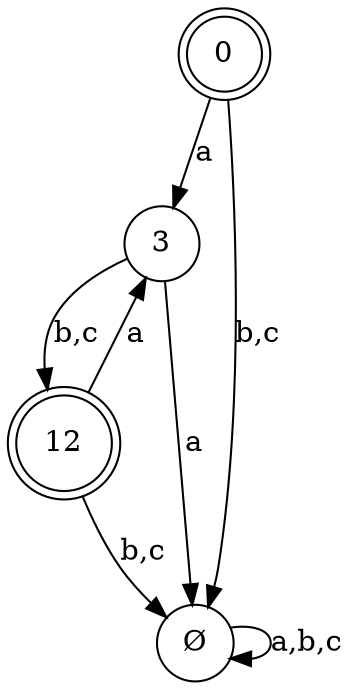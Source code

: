 digraph {
	0 [shape=doublecircle]
	3 [shape=circle]
	12 [shape=doublecircle]
	"Ø" [shape=circle]
	0 -> 3 [label=a]
	3 -> 12 [label="b,c"]
	12 -> 3 [label=a]
	"Ø" -> "Ø" [label="a,b,c"]
	0 -> "Ø" [label="b,c"]
	3 -> "Ø" [label=a]
	12 -> "Ø" [label="b,c"]
}
